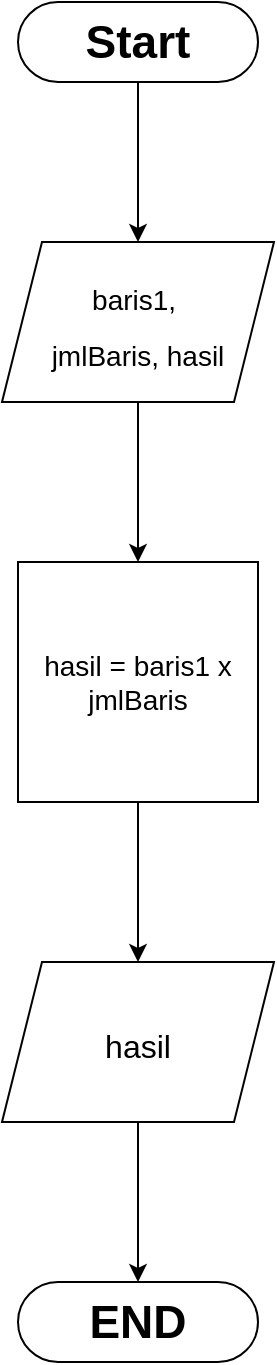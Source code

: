 <mxfile version="20.6.0" type="github">
  <diagram id="C5RBs43oDa-KdzZeNtuy" name="Page-1">
    <mxGraphModel dx="1038" dy="532" grid="1" gridSize="10" guides="1" tooltips="1" connect="1" arrows="1" fold="1" page="1" pageScale="1" pageWidth="827" pageHeight="1169" math="0" shadow="0">
      <root>
        <mxCell id="WIyWlLk6GJQsqaUBKTNV-0" />
        <mxCell id="WIyWlLk6GJQsqaUBKTNV-1" parent="WIyWlLk6GJQsqaUBKTNV-0" />
        <mxCell id="oWRbC3jm5_Fl9tPp2BDM-7" style="edgeStyle=orthogonalEdgeStyle;rounded=0;orthogonalLoop=1;jettySize=auto;html=1;exitX=0.5;exitY=1;exitDx=0;exitDy=0;entryX=0.5;entryY=0;entryDx=0;entryDy=0;fontSize=14;" edge="1" parent="WIyWlLk6GJQsqaUBKTNV-1" source="oWRbC3jm5_Fl9tPp2BDM-0" target="oWRbC3jm5_Fl9tPp2BDM-6">
          <mxGeometry relative="1" as="geometry" />
        </mxCell>
        <mxCell id="oWRbC3jm5_Fl9tPp2BDM-0" value="&lt;b&gt;&lt;font style=&quot;font-size: 23px;&quot;&gt;Start&lt;/font&gt;&lt;/b&gt;" style="rounded=1;whiteSpace=wrap;html=1;arcSize=50;" vertex="1" parent="WIyWlLk6GJQsqaUBKTNV-1">
          <mxGeometry x="354" y="40" width="120" height="40" as="geometry" />
        </mxCell>
        <mxCell id="oWRbC3jm5_Fl9tPp2BDM-1" style="edgeStyle=orthogonalEdgeStyle;rounded=0;orthogonalLoop=1;jettySize=auto;html=1;exitX=0.5;exitY=1;exitDx=0;exitDy=0;fontSize=23;" edge="1" parent="WIyWlLk6GJQsqaUBKTNV-1" source="oWRbC3jm5_Fl9tPp2BDM-0" target="oWRbC3jm5_Fl9tPp2BDM-0">
          <mxGeometry relative="1" as="geometry" />
        </mxCell>
        <mxCell id="oWRbC3jm5_Fl9tPp2BDM-5" value="&lt;b&gt;&lt;font style=&quot;font-size: 23px;&quot;&gt;END&lt;/font&gt;&lt;/b&gt;" style="rounded=1;whiteSpace=wrap;html=1;arcSize=50;" vertex="1" parent="WIyWlLk6GJQsqaUBKTNV-1">
          <mxGeometry x="354" y="680" width="120" height="40" as="geometry" />
        </mxCell>
        <mxCell id="oWRbC3jm5_Fl9tPp2BDM-9" style="edgeStyle=orthogonalEdgeStyle;rounded=0;orthogonalLoop=1;jettySize=auto;html=1;exitX=0.5;exitY=1;exitDx=0;exitDy=0;entryX=0.5;entryY=0;entryDx=0;entryDy=0;fontSize=10;" edge="1" parent="WIyWlLk6GJQsqaUBKTNV-1" source="oWRbC3jm5_Fl9tPp2BDM-6" target="oWRbC3jm5_Fl9tPp2BDM-8">
          <mxGeometry relative="1" as="geometry" />
        </mxCell>
        <mxCell id="oWRbC3jm5_Fl9tPp2BDM-6" value="&lt;font style=&quot;font-size: 14px;&quot;&gt;baris1,&amp;nbsp;&lt;br&gt;jmlBaris,&amp;nbsp;hasil&lt;/font&gt;" style="shape=parallelogram;perimeter=parallelogramPerimeter;whiteSpace=wrap;html=1;fixedSize=1;fontSize=23;align=center;" vertex="1" parent="WIyWlLk6GJQsqaUBKTNV-1">
          <mxGeometry x="346" y="160" width="136" height="80" as="geometry" />
        </mxCell>
        <mxCell id="oWRbC3jm5_Fl9tPp2BDM-12" style="edgeStyle=orthogonalEdgeStyle;rounded=0;orthogonalLoop=1;jettySize=auto;html=1;exitX=0.5;exitY=1;exitDx=0;exitDy=0;entryX=0.5;entryY=0;entryDx=0;entryDy=0;fontSize=14;" edge="1" parent="WIyWlLk6GJQsqaUBKTNV-1" source="oWRbC3jm5_Fl9tPp2BDM-8" target="oWRbC3jm5_Fl9tPp2BDM-11">
          <mxGeometry relative="1" as="geometry" />
        </mxCell>
        <mxCell id="oWRbC3jm5_Fl9tPp2BDM-8" value="&lt;font style=&quot;font-size: 14px;&quot;&gt;hasil = baris1 x jmlBaris&lt;/font&gt;" style="whiteSpace=wrap;html=1;aspect=fixed;fontSize=14;" vertex="1" parent="WIyWlLk6GJQsqaUBKTNV-1">
          <mxGeometry x="354" y="320" width="120" height="120" as="geometry" />
        </mxCell>
        <mxCell id="oWRbC3jm5_Fl9tPp2BDM-13" style="edgeStyle=orthogonalEdgeStyle;rounded=0;orthogonalLoop=1;jettySize=auto;html=1;exitX=0.5;exitY=1;exitDx=0;exitDy=0;entryX=0.5;entryY=0;entryDx=0;entryDy=0;fontSize=16;" edge="1" parent="WIyWlLk6GJQsqaUBKTNV-1" source="oWRbC3jm5_Fl9tPp2BDM-11" target="oWRbC3jm5_Fl9tPp2BDM-5">
          <mxGeometry relative="1" as="geometry" />
        </mxCell>
        <mxCell id="oWRbC3jm5_Fl9tPp2BDM-11" value="&lt;font style=&quot;font-size: 16px;&quot;&gt;hasil&lt;/font&gt;" style="shape=parallelogram;perimeter=parallelogramPerimeter;whiteSpace=wrap;html=1;fixedSize=1;fontSize=23;align=center;" vertex="1" parent="WIyWlLk6GJQsqaUBKTNV-1">
          <mxGeometry x="346" y="520" width="136" height="80" as="geometry" />
        </mxCell>
      </root>
    </mxGraphModel>
  </diagram>
</mxfile>
